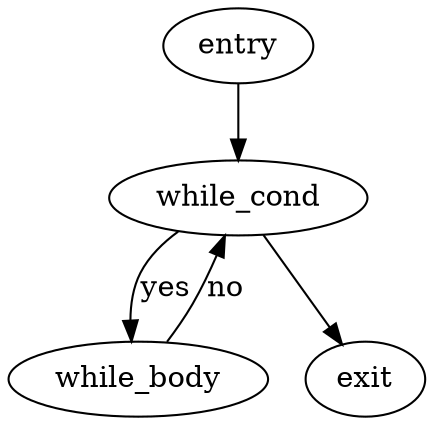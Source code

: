 digraph {
        entry -> while_cond;
        while_cond -> while_body[label="yes"];
        while_cond -> exit;
        while_body -> while_cond[label="no"];
}